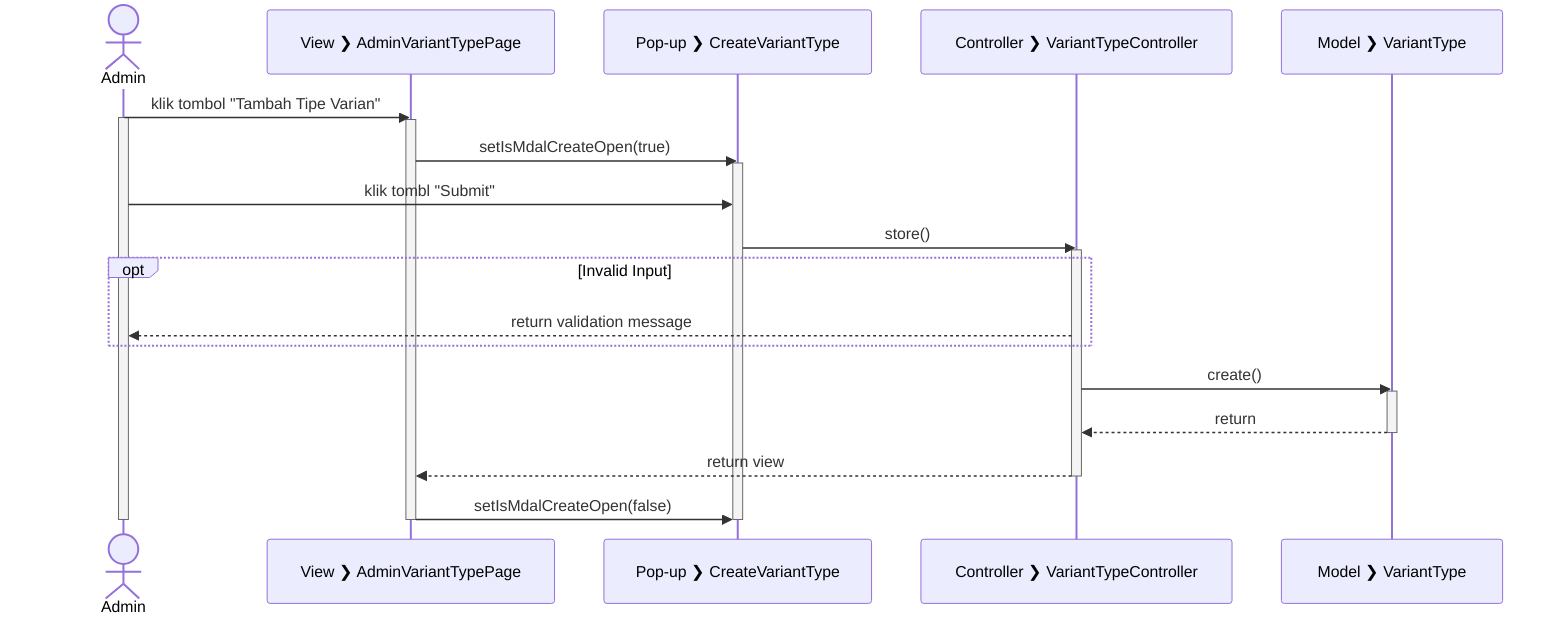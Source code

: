 sequenceDiagram
  actor Admin
  participant V_AVTP as View #10095; AdminVariantTypePage
  participant P_CVT as Pop-up #10095; CreateVariantType
  participant C_VT as Controller #10095; VariantTypeController
  participant M_VT as Model #10095; VariantType

  Admin->>V_AVTP: klik tombol "Tambah Tipe Varian"
  
  activate Admin

  activate V_AVTP

  V_AVTP->>P_CVT: setIsMdalCreateOpen(true)

  activate P_CVT

  Admin->>P_CVT: klik tombl "Submit"
  P_CVT->>C_VT: store()

  activate C_VT

  opt Invalid Input
    C_VT-->>Admin: return validation message
  end

  C_VT->>M_VT: create()
  
  activate M_VT
  
  M_VT-->>C_VT: return

  deactivate M_VT

  C_VT-->>V_AVTP: return view

  deactivate C_VT
  
  V_AVTP->>P_CVT: setIsMdalCreateOpen(false)

  deactivate P_CVT
  deactivate V_AVTP
  
  deactivate Admin